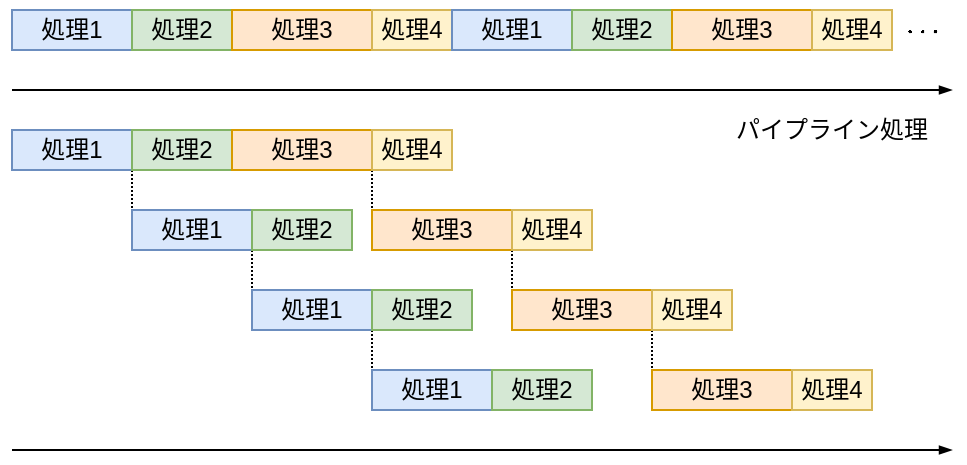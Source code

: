 <mxfile version="20.6.2" type="device"><diagram id="ktf_L-0uwoGfsuiNJwXJ" name="ページ1"><mxGraphModel dx="982" dy="569" grid="1" gridSize="5" guides="1" tooltips="1" connect="1" arrows="1" fold="1" page="1" pageScale="1" pageWidth="700" pageHeight="500" math="1" shadow="0"><root><mxCell id="0"/><mxCell id="1" parent="0"/><mxCell id="dQBFYwffR6lXxDUJG8oF-14" style="edgeStyle=orthogonalEdgeStyle;rounded=0;orthogonalLoop=1;jettySize=auto;html=1;exitX=1;exitY=1;exitDx=0;exitDy=0;entryX=0;entryY=0;entryDx=0;entryDy=0;endArrow=none;endFill=0;startSize=4;endSize=4;dashed=1;dashPattern=1 1;" edge="1" parent="1" source="dQBFYwffR6lXxDUJG8oF-1" target="dQBFYwffR6lXxDUJG8oF-5"><mxGeometry relative="1" as="geometry"/></mxCell><mxCell id="dQBFYwffR6lXxDUJG8oF-1" value="処理1" style="rounded=0;whiteSpace=wrap;html=1;fillColor=#dae8fc;strokeColor=#6c8ebf;" vertex="1" parent="1"><mxGeometry x="100" y="100" width="60" height="20" as="geometry"/></mxCell><mxCell id="dQBFYwffR6lXxDUJG8oF-2" value="処理2" style="rounded=0;whiteSpace=wrap;html=1;fillColor=#d5e8d4;strokeColor=#82b366;" vertex="1" parent="1"><mxGeometry x="160" y="100" width="50" height="20" as="geometry"/></mxCell><mxCell id="dQBFYwffR6lXxDUJG8oF-16" style="edgeStyle=orthogonalEdgeStyle;rounded=0;orthogonalLoop=1;jettySize=auto;html=1;exitX=1;exitY=1;exitDx=0;exitDy=0;entryX=0;entryY=0;entryDx=0;entryDy=0;dashed=1;dashPattern=1 1;endArrow=none;endFill=0;startSize=4;endSize=4;" edge="1" parent="1" source="dQBFYwffR6lXxDUJG8oF-3" target="dQBFYwffR6lXxDUJG8oF-7"><mxGeometry relative="1" as="geometry"/></mxCell><mxCell id="dQBFYwffR6lXxDUJG8oF-3" value="処理3" style="rounded=0;whiteSpace=wrap;html=1;fillColor=#ffe6cc;strokeColor=#d79b00;" vertex="1" parent="1"><mxGeometry x="210" y="100" width="70" height="20" as="geometry"/></mxCell><mxCell id="dQBFYwffR6lXxDUJG8oF-4" value="処理4" style="rounded=0;whiteSpace=wrap;html=1;fillColor=#fff2cc;strokeColor=#d6b656;" vertex="1" parent="1"><mxGeometry x="280" y="100" width="40" height="20" as="geometry"/></mxCell><mxCell id="dQBFYwffR6lXxDUJG8oF-15" style="edgeStyle=orthogonalEdgeStyle;rounded=0;orthogonalLoop=1;jettySize=auto;html=1;exitX=1;exitY=1;exitDx=0;exitDy=0;entryX=0;entryY=0;entryDx=0;entryDy=0;dashed=1;dashPattern=1 1;endArrow=none;endFill=0;startSize=4;endSize=4;" edge="1" parent="1" source="dQBFYwffR6lXxDUJG8oF-5" target="dQBFYwffR6lXxDUJG8oF-9"><mxGeometry relative="1" as="geometry"/></mxCell><mxCell id="dQBFYwffR6lXxDUJG8oF-5" value="処理1" style="rounded=0;whiteSpace=wrap;html=1;fillColor=#dae8fc;strokeColor=#6c8ebf;" vertex="1" parent="1"><mxGeometry x="160" y="140" width="60" height="20" as="geometry"/></mxCell><mxCell id="dQBFYwffR6lXxDUJG8oF-6" value="処理2" style="rounded=0;whiteSpace=wrap;html=1;fillColor=#d5e8d4;strokeColor=#82b366;" vertex="1" parent="1"><mxGeometry x="220" y="140" width="50" height="20" as="geometry"/></mxCell><mxCell id="dQBFYwffR6lXxDUJG8oF-17" style="edgeStyle=orthogonalEdgeStyle;rounded=0;orthogonalLoop=1;jettySize=auto;html=1;exitX=1;exitY=1;exitDx=0;exitDy=0;entryX=0;entryY=0;entryDx=0;entryDy=0;dashed=1;dashPattern=1 1;endArrow=none;endFill=0;startSize=4;endSize=4;" edge="1" parent="1" source="dQBFYwffR6lXxDUJG8oF-7" target="dQBFYwffR6lXxDUJG8oF-11"><mxGeometry relative="1" as="geometry"/></mxCell><mxCell id="dQBFYwffR6lXxDUJG8oF-7" value="処理3" style="rounded=0;whiteSpace=wrap;html=1;fillColor=#ffe6cc;strokeColor=#d79b00;" vertex="1" parent="1"><mxGeometry x="280" y="140" width="70" height="20" as="geometry"/></mxCell><mxCell id="dQBFYwffR6lXxDUJG8oF-8" value="処理4" style="rounded=0;whiteSpace=wrap;html=1;fillColor=#fff2cc;strokeColor=#d6b656;" vertex="1" parent="1"><mxGeometry x="350" y="140" width="40" height="20" as="geometry"/></mxCell><mxCell id="dQBFYwffR6lXxDUJG8oF-33" style="edgeStyle=orthogonalEdgeStyle;rounded=0;orthogonalLoop=1;jettySize=auto;html=1;exitX=1;exitY=1;exitDx=0;exitDy=0;entryX=0;entryY=0;entryDx=0;entryDy=0;dashed=1;dashPattern=1 1;endArrow=none;endFill=0;startSize=4;endSize=4;" edge="1" parent="1" source="dQBFYwffR6lXxDUJG8oF-9" target="dQBFYwffR6lXxDUJG8oF-29"><mxGeometry relative="1" as="geometry"/></mxCell><mxCell id="dQBFYwffR6lXxDUJG8oF-9" value="処理1" style="rounded=0;whiteSpace=wrap;html=1;fillColor=#dae8fc;strokeColor=#6c8ebf;" vertex="1" parent="1"><mxGeometry x="220" y="180" width="60" height="20" as="geometry"/></mxCell><mxCell id="dQBFYwffR6lXxDUJG8oF-10" value="処理2" style="rounded=0;whiteSpace=wrap;html=1;fillColor=#d5e8d4;strokeColor=#82b366;" vertex="1" parent="1"><mxGeometry x="280" y="180" width="50" height="20" as="geometry"/></mxCell><mxCell id="dQBFYwffR6lXxDUJG8oF-34" style="edgeStyle=orthogonalEdgeStyle;rounded=0;orthogonalLoop=1;jettySize=auto;html=1;exitX=1;exitY=1;exitDx=0;exitDy=0;entryX=0;entryY=0;entryDx=0;entryDy=0;dashed=1;dashPattern=1 1;endArrow=none;endFill=0;startSize=4;endSize=4;" edge="1" parent="1" source="dQBFYwffR6lXxDUJG8oF-11" target="dQBFYwffR6lXxDUJG8oF-31"><mxGeometry relative="1" as="geometry"/></mxCell><mxCell id="dQBFYwffR6lXxDUJG8oF-11" value="処理3" style="rounded=0;whiteSpace=wrap;html=1;fillColor=#ffe6cc;strokeColor=#d79b00;" vertex="1" parent="1"><mxGeometry x="350" y="180" width="70" height="20" as="geometry"/></mxCell><mxCell id="dQBFYwffR6lXxDUJG8oF-12" value="処理4" style="rounded=0;whiteSpace=wrap;html=1;fillColor=#fff2cc;strokeColor=#d6b656;" vertex="1" parent="1"><mxGeometry x="420" y="180" width="40" height="20" as="geometry"/></mxCell><mxCell id="dQBFYwffR6lXxDUJG8oF-13" value="" style="endArrow=blockThin;html=1;rounded=0;endSize=4;startSize=4;endFill=1;" edge="1" parent="1"><mxGeometry width="50" height="50" relative="1" as="geometry"><mxPoint x="100" y="260" as="sourcePoint"/><mxPoint x="570" y="260" as="targetPoint"/></mxGeometry></mxCell><mxCell id="dQBFYwffR6lXxDUJG8oF-18" value="処理1" style="rounded=0;whiteSpace=wrap;html=1;fillColor=#dae8fc;strokeColor=#6c8ebf;" vertex="1" parent="1"><mxGeometry x="100" y="40" width="60" height="20" as="geometry"/></mxCell><mxCell id="dQBFYwffR6lXxDUJG8oF-19" value="処理2" style="rounded=0;whiteSpace=wrap;html=1;fillColor=#d5e8d4;strokeColor=#82b366;" vertex="1" parent="1"><mxGeometry x="160" y="40" width="50" height="20" as="geometry"/></mxCell><mxCell id="dQBFYwffR6lXxDUJG8oF-20" value="処理3" style="rounded=0;whiteSpace=wrap;html=1;fillColor=#ffe6cc;strokeColor=#d79b00;" vertex="1" parent="1"><mxGeometry x="210" y="40" width="70" height="20" as="geometry"/></mxCell><mxCell id="dQBFYwffR6lXxDUJG8oF-21" value="処理4" style="rounded=0;whiteSpace=wrap;html=1;fillColor=#fff2cc;strokeColor=#d6b656;" vertex="1" parent="1"><mxGeometry x="280" y="40" width="40" height="20" as="geometry"/></mxCell><mxCell id="dQBFYwffR6lXxDUJG8oF-22" value="" style="endArrow=blockThin;html=1;rounded=0;endSize=4;startSize=4;endFill=1;" edge="1" parent="1"><mxGeometry width="50" height="50" relative="1" as="geometry"><mxPoint x="100" y="80" as="sourcePoint"/><mxPoint x="570" y="80" as="targetPoint"/></mxGeometry></mxCell><mxCell id="dQBFYwffR6lXxDUJG8oF-24" value="処理1" style="rounded=0;whiteSpace=wrap;html=1;fillColor=#dae8fc;strokeColor=#6c8ebf;" vertex="1" parent="1"><mxGeometry x="320" y="40" width="60" height="20" as="geometry"/></mxCell><mxCell id="dQBFYwffR6lXxDUJG8oF-25" value="処理2" style="rounded=0;whiteSpace=wrap;html=1;fillColor=#d5e8d4;strokeColor=#82b366;" vertex="1" parent="1"><mxGeometry x="380" y="40" width="50" height="20" as="geometry"/></mxCell><mxCell id="dQBFYwffR6lXxDUJG8oF-26" value="処理3" style="rounded=0;whiteSpace=wrap;html=1;fillColor=#ffe6cc;strokeColor=#d79b00;" vertex="1" parent="1"><mxGeometry x="430" y="40" width="70" height="20" as="geometry"/></mxCell><mxCell id="dQBFYwffR6lXxDUJG8oF-27" value="処理4" style="rounded=0;whiteSpace=wrap;html=1;fillColor=#fff2cc;strokeColor=#d6b656;" vertex="1" parent="1"><mxGeometry x="500" y="40" width="40" height="20" as="geometry"/></mxCell><mxCell id="dQBFYwffR6lXxDUJG8oF-28" value="\(\cdots\)" style="text;html=1;strokeColor=none;fillColor=none;align=center;verticalAlign=middle;whiteSpace=wrap;rounded=0;" vertex="1" parent="1"><mxGeometry x="540" y="40" width="30" height="20" as="geometry"/></mxCell><mxCell id="dQBFYwffR6lXxDUJG8oF-29" value="処理1" style="rounded=0;whiteSpace=wrap;html=1;fillColor=#dae8fc;strokeColor=#6c8ebf;" vertex="1" parent="1"><mxGeometry x="280" y="220" width="60" height="20" as="geometry"/></mxCell><mxCell id="dQBFYwffR6lXxDUJG8oF-30" value="処理2" style="rounded=0;whiteSpace=wrap;html=1;fillColor=#d5e8d4;strokeColor=#82b366;" vertex="1" parent="1"><mxGeometry x="340" y="220" width="50" height="20" as="geometry"/></mxCell><mxCell id="dQBFYwffR6lXxDUJG8oF-31" value="処理3" style="rounded=0;whiteSpace=wrap;html=1;fillColor=#ffe6cc;strokeColor=#d79b00;" vertex="1" parent="1"><mxGeometry x="420" y="220" width="70" height="20" as="geometry"/></mxCell><mxCell id="dQBFYwffR6lXxDUJG8oF-32" value="処理4" style="rounded=0;whiteSpace=wrap;html=1;fillColor=#fff2cc;strokeColor=#d6b656;" vertex="1" parent="1"><mxGeometry x="490" y="220" width="40" height="20" as="geometry"/></mxCell><mxCell id="dQBFYwffR6lXxDUJG8oF-35" value="パイプライン処理" style="text;html=1;strokeColor=none;fillColor=none;align=center;verticalAlign=middle;whiteSpace=wrap;rounded=0;" vertex="1" parent="1"><mxGeometry x="450" y="90" width="120" height="20" as="geometry"/></mxCell></root></mxGraphModel></diagram></mxfile>